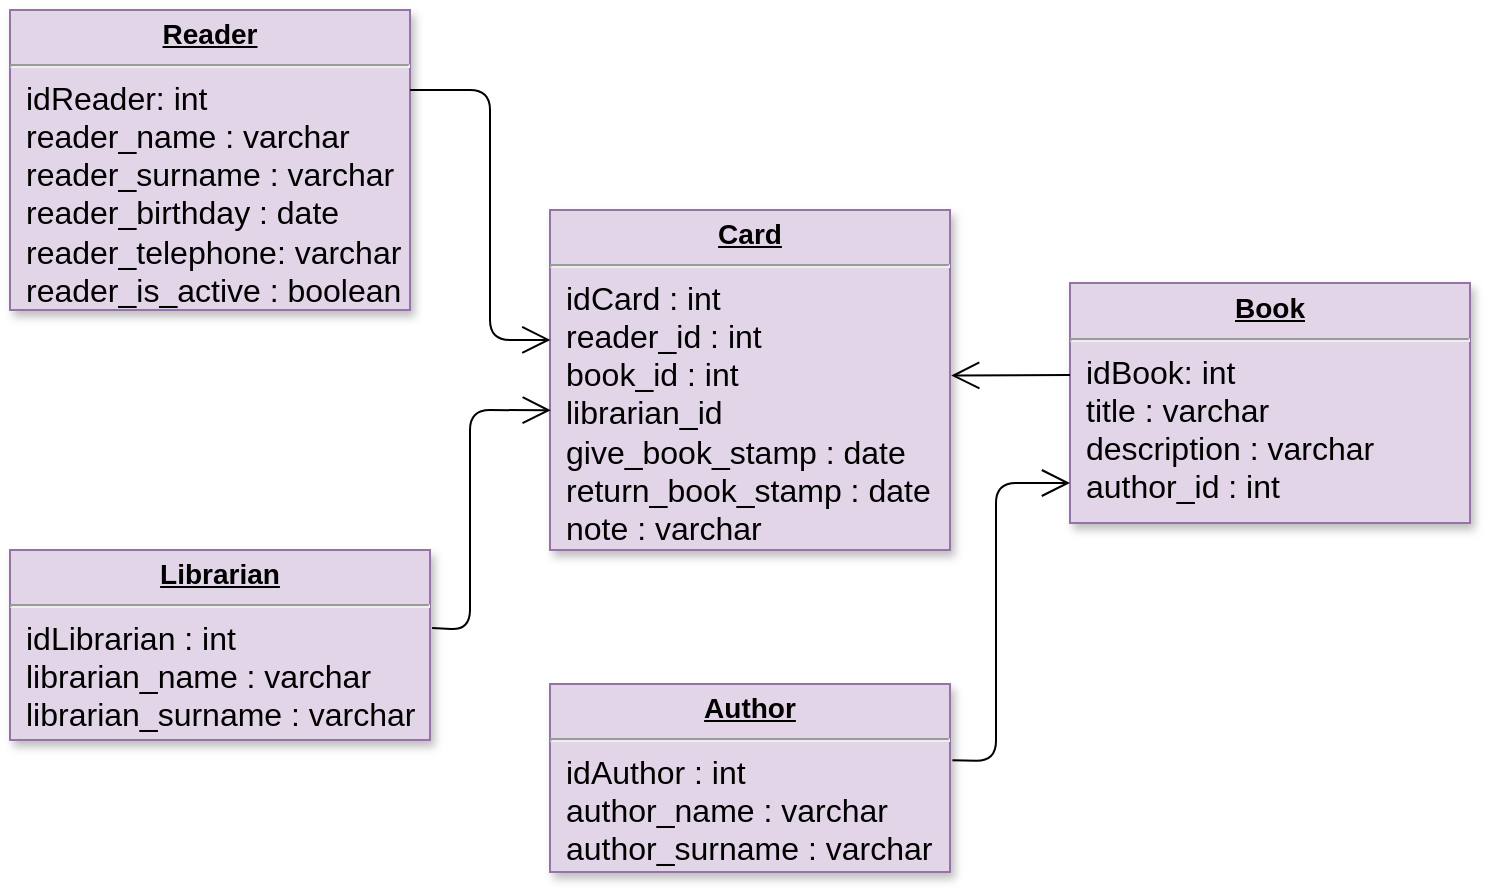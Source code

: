 <mxfile pages="1" version="11.2.5" type="device"><diagram name="Page-1" id="efa7a0a1-bf9b-a30e-e6df-94a7791c09e9"><mxGraphModel dx="1069" dy="2445" grid="1" gridSize="10" guides="1" tooltips="1" connect="1" arrows="1" fold="1" page="1" pageScale="1" pageWidth="826" pageHeight="1169" background="#ffffff" math="0" shadow="0"><root><mxCell id="0"/><mxCell id="1" parent="0"/><mxCell id="Paw_E59wF4c7WZBUK-Vl-121" value="&lt;p style=&quot;margin: 0px ; margin-top: 4px ; text-align: center ; text-decoration: underline&quot;&gt;&lt;strong&gt;&lt;font style=&quot;font-size: 14px&quot;&gt;Card&lt;/font&gt;&lt;/strong&gt;&lt;/p&gt;&lt;hr&gt;&lt;p style=&quot;margin: 0px ; margin-left: 8px&quot;&gt;&lt;font size=&quot;3&quot;&gt;idCard : int&lt;/font&gt;&lt;/p&gt;&lt;p style=&quot;margin: 0px ; margin-left: 8px&quot;&gt;&lt;font size=&quot;3&quot;&gt;reader_id : int&lt;/font&gt;&lt;/p&gt;&lt;p style=&quot;margin: 0px ; margin-left: 8px&quot;&gt;&lt;font size=&quot;3&quot;&gt;book_id : int&lt;/font&gt;&lt;/p&gt;&lt;p style=&quot;margin: 0px ; margin-left: 8px&quot;&gt;&lt;font size=&quot;3&quot;&gt;librarian_id&lt;/font&gt;&lt;/p&gt;&lt;p style=&quot;margin: 0px ; margin-left: 8px&quot;&gt;&lt;font size=&quot;3&quot;&gt;give_book_stamp : date&lt;/font&gt;&lt;/p&gt;&lt;p style=&quot;margin: 0px ; margin-left: 8px&quot;&gt;&lt;font size=&quot;3&quot;&gt;return_book_stamp : date&lt;/font&gt;&lt;/p&gt;&lt;p style=&quot;margin: 0px ; margin-left: 8px&quot;&gt;&lt;font size=&quot;3&quot;&gt;note : varchar&lt;/font&gt;&lt;/p&gt;&lt;p style=&quot;margin: 0px ; margin-left: 8px&quot;&gt;&lt;br&gt;&lt;/p&gt;" style="verticalAlign=top;align=left;overflow=fill;fontSize=12;fontFamily=Helvetica;html=1;strokeColor=#9673a6;shadow=1;fillColor=#e1d5e7;" parent="1" vertex="1"><mxGeometry x="-508" y="-1850" width="200" height="170" as="geometry"/></mxCell><mxCell id="Paw_E59wF4c7WZBUK-Vl-135" value="&lt;p style=&quot;margin: 0px ; margin-top: 4px ; text-align: center ; text-decoration: underline&quot;&gt;&lt;strong&gt;&lt;font style=&quot;font-size: 14px&quot;&gt;Librarian&lt;/font&gt;&lt;/strong&gt;&lt;/p&gt;&lt;hr&gt;&lt;p style=&quot;margin: 0px ; margin-left: 8px&quot;&gt;&lt;font size=&quot;3&quot;&gt;idLibrarian : int&lt;/font&gt;&lt;/p&gt;&lt;p style=&quot;margin: 0px ; margin-left: 8px&quot;&gt;&lt;font size=&quot;3&quot;&gt;librarian_name : varchar&lt;/font&gt;&lt;/p&gt;&lt;p style=&quot;margin: 0px ; margin-left: 8px&quot;&gt;&lt;font size=&quot;3&quot;&gt;librarian_surname : varchar&lt;/font&gt;&lt;/p&gt;&lt;p style=&quot;margin: 0px ; margin-left: 8px&quot;&gt;&lt;br&gt;&lt;/p&gt;" style="verticalAlign=top;align=left;overflow=fill;fontSize=12;fontFamily=Helvetica;html=1;strokeColor=#9673a6;shadow=1;fillColor=#e1d5e7;" parent="1" vertex="1"><mxGeometry x="-778" y="-1680" width="210" height="95" as="geometry"/></mxCell><mxCell id="Paw_E59wF4c7WZBUK-Vl-136" value="" style="endArrow=open;endFill=1;endSize=12;html=1;exitX=1.005;exitY=0.411;exitDx=0;exitDy=0;exitPerimeter=0;entryX=0.002;entryY=0.589;entryDx=0;entryDy=0;entryPerimeter=0;" parent="1" source="Paw_E59wF4c7WZBUK-Vl-135" target="Paw_E59wF4c7WZBUK-Vl-121" edge="1"><mxGeometry width="160" relative="1" as="geometry"><mxPoint x="-828" y="-1560" as="sourcePoint"/><mxPoint x="-511" y="-1750" as="targetPoint"/><Array as="points"><mxPoint x="-548" y="-1640"/><mxPoint x="-548" y="-1750"/></Array></mxGeometry></mxCell><mxCell id="OKr1x3G63MPFnHuuH1cy-1" value="&lt;p style=&quot;margin: 0px ; margin-top: 4px ; text-align: center ; text-decoration: underline&quot;&gt;&lt;strong&gt;&lt;font style=&quot;font-size: 14px&quot;&gt;Reader&lt;/font&gt;&lt;/strong&gt;&lt;/p&gt;&lt;hr&gt;&lt;p style=&quot;margin: 0px ; margin-left: 8px&quot;&gt;&lt;font size=&quot;3&quot;&gt;idReader: int&lt;/font&gt;&lt;/p&gt;&lt;p style=&quot;margin: 0px ; margin-left: 8px&quot;&gt;&lt;font size=&quot;3&quot;&gt;reader_name : varchar&lt;/font&gt;&lt;/p&gt;&lt;p style=&quot;margin: 0px ; margin-left: 8px&quot;&gt;&lt;font size=&quot;3&quot;&gt;reader_surname : varchar&lt;/font&gt;&lt;/p&gt;&lt;p style=&quot;margin: 0px ; margin-left: 8px&quot;&gt;&lt;font size=&quot;3&quot;&gt;reader_birthday : date&lt;/font&gt;&lt;/p&gt;&lt;p style=&quot;margin: 0px ; margin-left: 8px&quot;&gt;&lt;font size=&quot;3&quot;&gt;reader_telephone: varchar&lt;/font&gt;&lt;/p&gt;&lt;p style=&quot;margin: 0px ; margin-left: 8px&quot;&gt;&lt;font size=&quot;3&quot;&gt;reader_is_active : boolean&lt;/font&gt;&lt;/p&gt;&lt;p style=&quot;margin: 0px ; margin-left: 8px&quot;&gt;&lt;br&gt;&lt;/p&gt;" style="verticalAlign=top;align=left;overflow=fill;fontSize=12;fontFamily=Helvetica;html=1;strokeColor=#9673a6;shadow=1;fillColor=#e1d5e7;" parent="1" vertex="1"><mxGeometry x="-778" y="-1950" width="200" height="150" as="geometry"/></mxCell><mxCell id="OKr1x3G63MPFnHuuH1cy-3" value="" style="endArrow=open;endFill=1;endSize=12;html=1;exitX=1.005;exitY=0.411;exitDx=0;exitDy=0;exitPerimeter=0;entryX=0.001;entryY=0.382;entryDx=0;entryDy=0;entryPerimeter=0;" parent="1" target="Paw_E59wF4c7WZBUK-Vl-121" edge="1"><mxGeometry width="160" relative="1" as="geometry"><mxPoint x="-577.95" y="-1909.955" as="sourcePoint"/><mxPoint x="-538" y="-1790" as="targetPoint"/><Array as="points"><mxPoint x="-538" y="-1910"/><mxPoint x="-538" y="-1785"/></Array></mxGeometry></mxCell><mxCell id="OKr1x3G63MPFnHuuH1cy-6" value="&lt;p style=&quot;margin: 0px ; margin-top: 4px ; text-align: center ; text-decoration: underline&quot;&gt;&lt;strong&gt;&lt;font style=&quot;font-size: 14px&quot;&gt;Book&lt;/font&gt;&lt;/strong&gt;&lt;/p&gt;&lt;hr&gt;&lt;p style=&quot;margin: 0px ; margin-left: 8px&quot;&gt;&lt;font size=&quot;3&quot;&gt;idBook: int&lt;/font&gt;&lt;/p&gt;&lt;p style=&quot;margin: 0px ; margin-left: 8px&quot;&gt;&lt;font size=&quot;3&quot;&gt;title : varchar&lt;/font&gt;&lt;/p&gt;&lt;p style=&quot;margin: 0px ; margin-left: 8px&quot;&gt;&lt;font size=&quot;3&quot;&gt;description : varchar&lt;/font&gt;&lt;/p&gt;&lt;p style=&quot;margin: 0px ; margin-left: 8px&quot;&gt;&lt;font size=&quot;3&quot;&gt;author_id : int&lt;/font&gt;&lt;/p&gt;" style="verticalAlign=top;align=left;overflow=fill;fontSize=12;fontFamily=Helvetica;html=1;strokeColor=#9673a6;shadow=1;fillColor=#e1d5e7;" parent="1" vertex="1"><mxGeometry x="-248" y="-1813.5" width="200" height="120" as="geometry"/></mxCell><mxCell id="OKr1x3G63MPFnHuuH1cy-7" value="" style="endArrow=open;endFill=1;endSize=12;html=1;exitX=0;exitY=0.383;exitDx=0;exitDy=0;exitPerimeter=0;entryX=1.003;entryY=0.487;entryDx=0;entryDy=0;entryPerimeter=0;" parent="1" source="OKr1x3G63MPFnHuuH1cy-6" target="Paw_E59wF4c7WZBUK-Vl-121" edge="1"><mxGeometry width="160" relative="1" as="geometry"><mxPoint x="-258" y="-1767.5" as="sourcePoint"/><mxPoint x="-307" y="-1768.5" as="targetPoint"/><Array as="points"/></mxGeometry></mxCell><mxCell id="OKr1x3G63MPFnHuuH1cy-9" value="&lt;p style=&quot;margin: 0px ; margin-top: 4px ; text-align: center ; text-decoration: underline&quot;&gt;&lt;strong&gt;&lt;font style=&quot;font-size: 14px&quot;&gt;Author&lt;/font&gt;&lt;/strong&gt;&lt;/p&gt;&lt;hr&gt;&lt;p style=&quot;margin: 0px ; margin-left: 8px&quot;&gt;&lt;font size=&quot;3&quot;&gt;idAuthor : int&lt;/font&gt;&lt;/p&gt;&lt;p style=&quot;margin: 0px ; margin-left: 8px&quot;&gt;&lt;font size=&quot;3&quot;&gt;author_name : varchar&lt;/font&gt;&lt;/p&gt;&lt;p style=&quot;margin: 0px ; margin-left: 8px&quot;&gt;&lt;font size=&quot;3&quot;&gt;author_surname : varchar&lt;/font&gt;&lt;/p&gt;" style="verticalAlign=top;align=left;overflow=fill;fontSize=12;fontFamily=Helvetica;html=1;strokeColor=#9673a6;shadow=1;fillColor=#e1d5e7;" parent="1" vertex="1"><mxGeometry x="-508" y="-1613" width="200" height="94" as="geometry"/></mxCell><mxCell id="OKr1x3G63MPFnHuuH1cy-11" value="" style="endArrow=open;endFill=1;endSize=12;html=1;exitX=1.006;exitY=0.406;exitDx=0;exitDy=0;exitPerimeter=0;" parent="1" source="OKr1x3G63MPFnHuuH1cy-9" edge="1"><mxGeometry width="160" relative="1" as="geometry"><mxPoint x="-303.95" y="-1561.955" as="sourcePoint"/><mxPoint x="-248" y="-1713.5" as="targetPoint"/><Array as="points"><mxPoint x="-285" y="-1574.5"/><mxPoint x="-285" y="-1713.5"/></Array></mxGeometry></mxCell></root></mxGraphModel></diagram></mxfile>